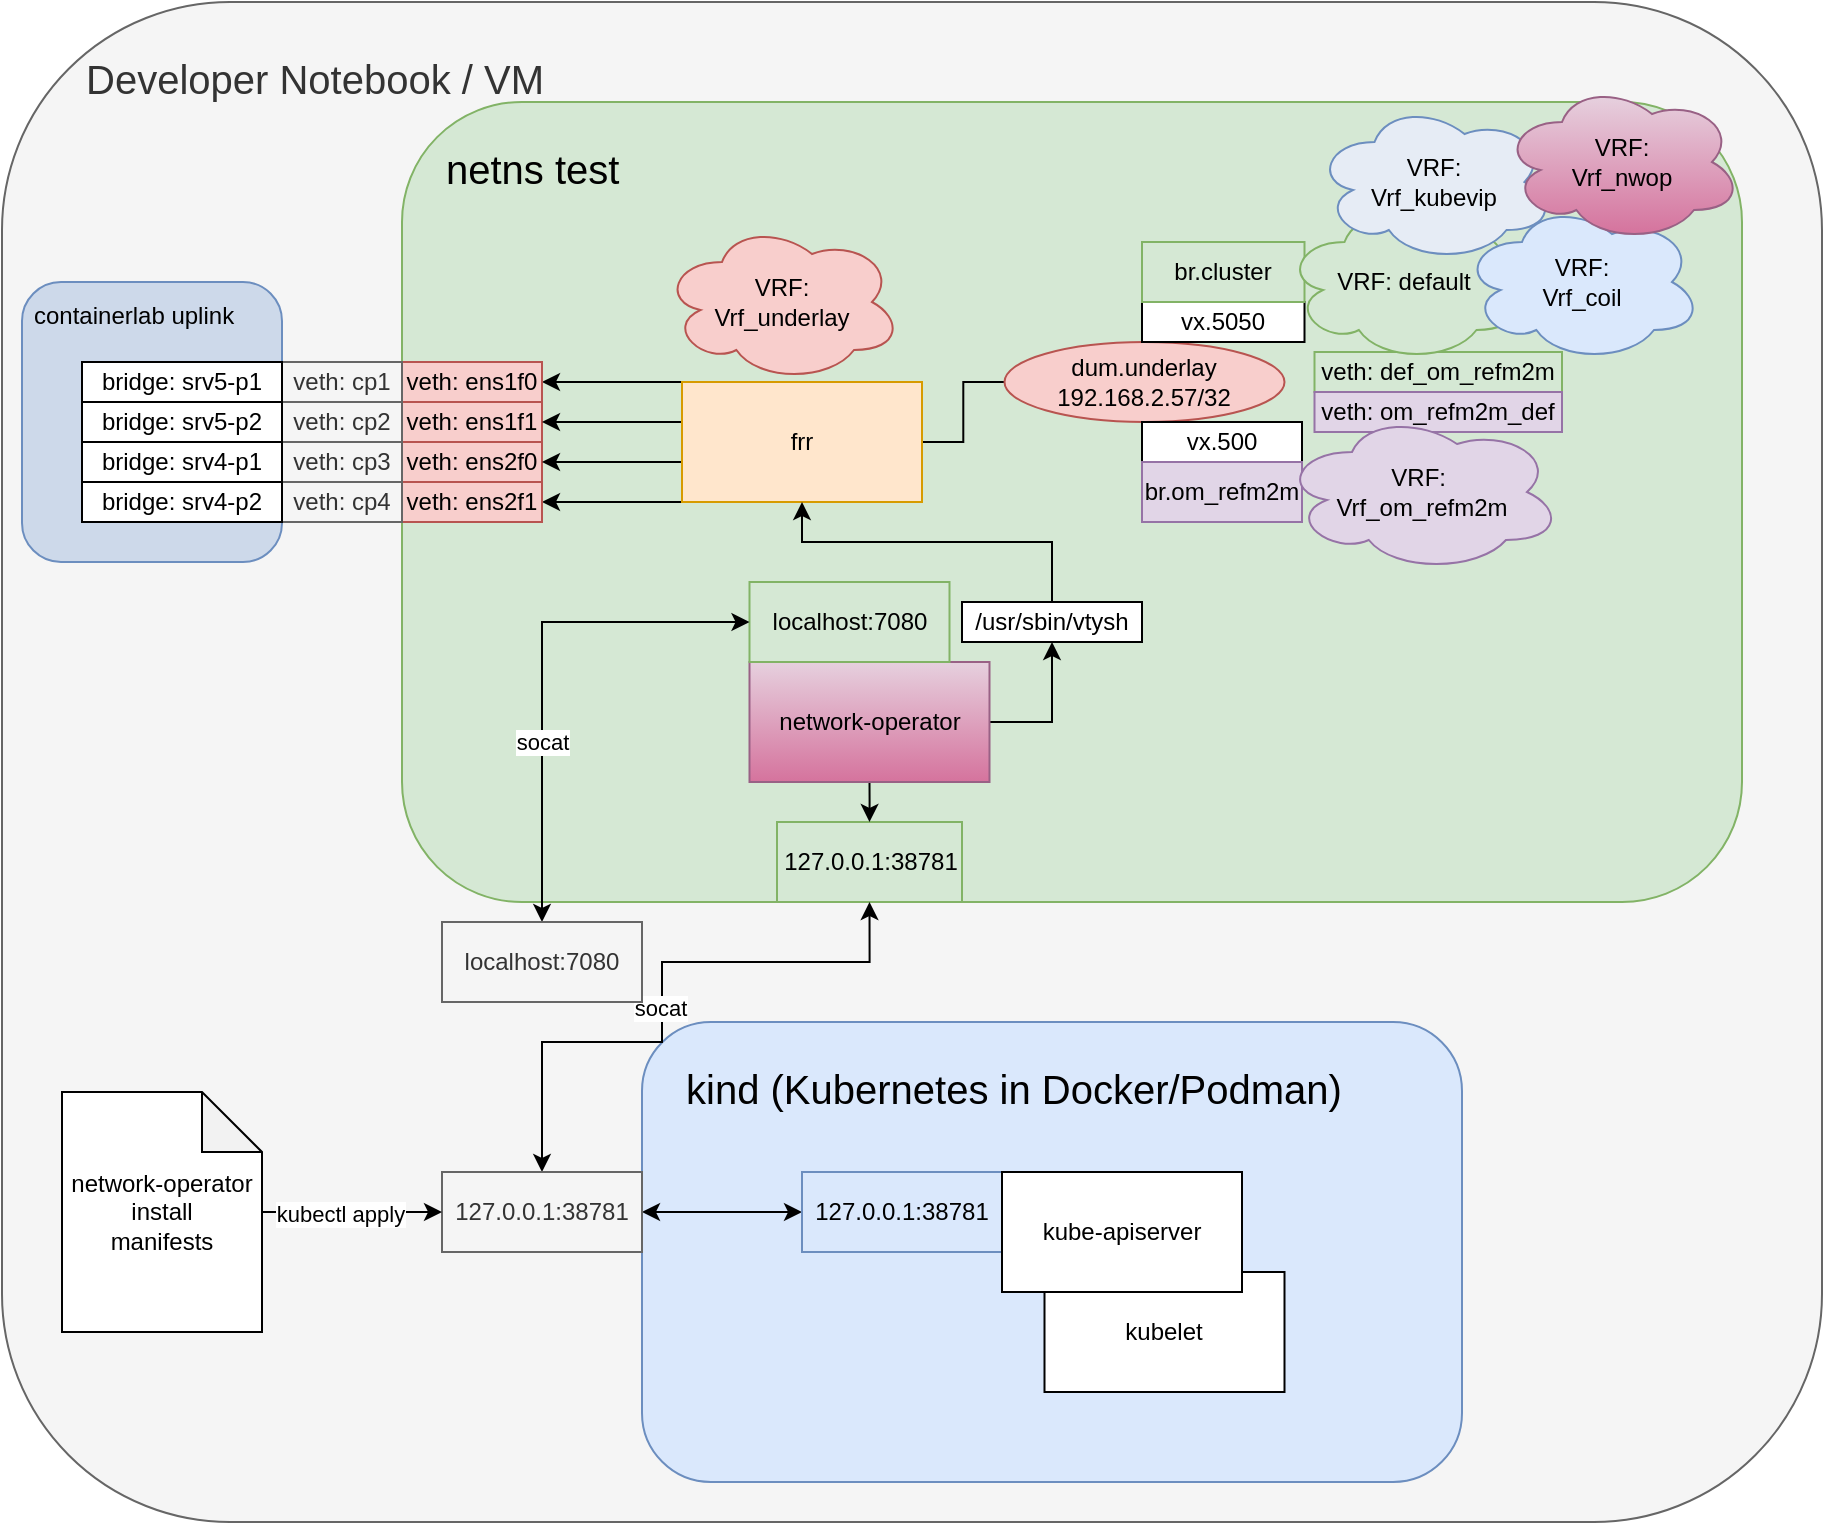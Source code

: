 <mxfile version="21.6.1" type="device">
  <diagram name="Page-1" id="iIiar0x5rh6olEEfK-hi">
    <mxGraphModel dx="1383" dy="878" grid="1" gridSize="10" guides="1" tooltips="1" connect="1" arrows="1" fold="1" page="1" pageScale="1" pageWidth="850" pageHeight="1100" math="0" shadow="0">
      <root>
        <mxCell id="0" />
        <mxCell id="1" parent="0" />
        <mxCell id="qMsLRq_LPOjLAS0bArvF-2" value="Developer Notebook / VM" style="rounded=1;whiteSpace=wrap;html=1;fillColor=#f5f5f5;strokeColor=#666666;verticalAlign=top;align=left;spacingTop=20;fontSize=20;spacingLeft=40;fontColor=#333333;" parent="1" vertex="1">
          <mxGeometry x="50" y="40" width="910" height="760" as="geometry" />
        </mxCell>
        <mxCell id="gz2Yi-kyLkoLTa3RXbDF-60" value="containerlab uplink" style="rounded=1;whiteSpace=wrap;html=1;fillColor=#cdd9ea;strokeColor=#6c8ebf;align=left;verticalAlign=top;spacingTop=3;spacingLeft=4;" vertex="1" parent="1">
          <mxGeometry x="60" y="180" width="130" height="140" as="geometry" />
        </mxCell>
        <mxCell id="qMsLRq_LPOjLAS0bArvF-3" value="netns test" style="rounded=1;whiteSpace=wrap;html=1;align=left;labelPosition=center;verticalLabelPosition=middle;verticalAlign=top;spacingTop=15;spacingLeft=20;fontSize=20;fillColor=#d5e8d4;strokeColor=#82b366;" parent="1" vertex="1">
          <mxGeometry x="250" y="90" width="670" height="400" as="geometry" />
        </mxCell>
        <mxCell id="gz2Yi-kyLkoLTa3RXbDF-2" value="&lt;font style=&quot;font-size: 20px;&quot;&gt;kind (Kubernetes in Docker/Podman)&lt;/font&gt;" style="rounded=1;whiteSpace=wrap;html=1;align=left;labelPosition=center;verticalLabelPosition=middle;verticalAlign=top;spacingTop=15;spacingLeft=20;fillColor=#dae8fc;strokeColor=#6c8ebf;" vertex="1" parent="1">
          <mxGeometry x="370" y="550" width="410" height="230" as="geometry" />
        </mxCell>
        <mxCell id="gz2Yi-kyLkoLTa3RXbDF-3" value="127.0.0.1:38781" style="rounded=0;whiteSpace=wrap;html=1;fillColor=#d5e8d4;strokeColor=#82b366;" vertex="1" parent="1">
          <mxGeometry x="437.5" y="450" width="92.5" height="40" as="geometry" />
        </mxCell>
        <mxCell id="gz2Yi-kyLkoLTa3RXbDF-5" style="edgeStyle=orthogonalEdgeStyle;rounded=0;orthogonalLoop=1;jettySize=auto;html=1;exitX=0.5;exitY=0;exitDx=0;exitDy=0;entryX=0.5;entryY=1;entryDx=0;entryDy=0;startArrow=classic;startFill=1;" edge="1" parent="1" source="gz2Yi-kyLkoLTa3RXbDF-4" target="gz2Yi-kyLkoLTa3RXbDF-3">
          <mxGeometry relative="1" as="geometry">
            <Array as="points">
              <mxPoint x="320" y="560" />
              <mxPoint x="380" y="560" />
              <mxPoint x="380" y="520" />
              <mxPoint x="484" y="520" />
            </Array>
          </mxGeometry>
        </mxCell>
        <mxCell id="gz2Yi-kyLkoLTa3RXbDF-28" value="socat" style="edgeLabel;html=1;align=center;verticalAlign=middle;resizable=0;points=[];" vertex="1" connectable="0" parent="gz2Yi-kyLkoLTa3RXbDF-5">
          <mxGeometry x="-0.05" y="1" relative="1" as="geometry">
            <mxPoint as="offset" />
          </mxGeometry>
        </mxCell>
        <mxCell id="gz2Yi-kyLkoLTa3RXbDF-44" style="edgeStyle=orthogonalEdgeStyle;rounded=0;orthogonalLoop=1;jettySize=auto;html=1;exitX=1;exitY=0.5;exitDx=0;exitDy=0;entryX=0;entryY=0.5;entryDx=0;entryDy=0;startArrow=classic;startFill=1;" edge="1" parent="1" source="gz2Yi-kyLkoLTa3RXbDF-4" target="gz2Yi-kyLkoLTa3RXbDF-43">
          <mxGeometry relative="1" as="geometry" />
        </mxCell>
        <mxCell id="gz2Yi-kyLkoLTa3RXbDF-4" value="127.0.0.1:38781" style="rounded=0;whiteSpace=wrap;html=1;fillColor=#f5f5f5;fontColor=#333333;strokeColor=#666666;" vertex="1" parent="1">
          <mxGeometry x="270" y="625" width="100" height="40" as="geometry" />
        </mxCell>
        <mxCell id="gz2Yi-kyLkoLTa3RXbDF-11" style="edgeStyle=orthogonalEdgeStyle;rounded=0;orthogonalLoop=1;jettySize=auto;html=1;exitX=0.5;exitY=1;exitDx=0;exitDy=0;entryX=0.5;entryY=0;entryDx=0;entryDy=0;" edge="1" parent="1" source="gz2Yi-kyLkoLTa3RXbDF-6" target="gz2Yi-kyLkoLTa3RXbDF-3">
          <mxGeometry relative="1" as="geometry">
            <mxPoint x="358.75" y="450" as="targetPoint" />
            <Array as="points">
              <mxPoint x="484" y="440" />
              <mxPoint x="484" y="440" />
            </Array>
          </mxGeometry>
        </mxCell>
        <mxCell id="gz2Yi-kyLkoLTa3RXbDF-13" style="edgeStyle=orthogonalEdgeStyle;rounded=0;orthogonalLoop=1;jettySize=auto;html=1;exitX=1;exitY=0.5;exitDx=0;exitDy=0;entryX=0.5;entryY=1;entryDx=0;entryDy=0;" edge="1" parent="1" source="gz2Yi-kyLkoLTa3RXbDF-6" target="gz2Yi-kyLkoLTa3RXbDF-12">
          <mxGeometry relative="1" as="geometry">
            <Array as="points">
              <mxPoint x="575" y="400" />
            </Array>
          </mxGeometry>
        </mxCell>
        <mxCell id="gz2Yi-kyLkoLTa3RXbDF-6" value="network-operator" style="rounded=0;whiteSpace=wrap;html=1;fillColor=#e6d0de;gradientColor=#d5739d;strokeColor=#996185;" vertex="1" parent="1">
          <mxGeometry x="423.75" y="370" width="120" height="60" as="geometry" />
        </mxCell>
        <mxCell id="gz2Yi-kyLkoLTa3RXbDF-8" value="veth: ens1f1" style="rounded=0;whiteSpace=wrap;html=1;fillColor=#f8cecc;strokeColor=#b85450;" vertex="1" parent="1">
          <mxGeometry x="250" y="240" width="70" height="20" as="geometry" />
        </mxCell>
        <mxCell id="gz2Yi-kyLkoLTa3RXbDF-9" value="veth: ens2f0" style="rounded=0;whiteSpace=wrap;html=1;fillColor=#f8cecc;strokeColor=#b85450;" vertex="1" parent="1">
          <mxGeometry x="250" y="260" width="70" height="20" as="geometry" />
        </mxCell>
        <mxCell id="gz2Yi-kyLkoLTa3RXbDF-20" style="edgeStyle=orthogonalEdgeStyle;rounded=0;orthogonalLoop=1;jettySize=auto;html=1;exitX=0;exitY=0;exitDx=0;exitDy=0;entryX=1;entryY=0.5;entryDx=0;entryDy=0;" edge="1" parent="1" source="gz2Yi-kyLkoLTa3RXbDF-10" target="gz2Yi-kyLkoLTa3RXbDF-16">
          <mxGeometry relative="1" as="geometry">
            <Array as="points">
              <mxPoint x="390" y="230" />
              <mxPoint x="390" y="230" />
            </Array>
          </mxGeometry>
        </mxCell>
        <mxCell id="gz2Yi-kyLkoLTa3RXbDF-21" style="edgeStyle=orthogonalEdgeStyle;rounded=0;orthogonalLoop=1;jettySize=auto;html=1;exitX=0;exitY=0.25;exitDx=0;exitDy=0;entryX=1;entryY=0.5;entryDx=0;entryDy=0;" edge="1" parent="1" source="gz2Yi-kyLkoLTa3RXbDF-10" target="gz2Yi-kyLkoLTa3RXbDF-8">
          <mxGeometry relative="1" as="geometry">
            <Array as="points">
              <mxPoint x="490" y="230" />
              <mxPoint x="390" y="230" />
              <mxPoint x="390" y="250" />
            </Array>
          </mxGeometry>
        </mxCell>
        <mxCell id="gz2Yi-kyLkoLTa3RXbDF-22" style="edgeStyle=orthogonalEdgeStyle;rounded=0;orthogonalLoop=1;jettySize=auto;html=1;exitX=0;exitY=0.5;exitDx=0;exitDy=0;entryX=1;entryY=0.5;entryDx=0;entryDy=0;" edge="1" parent="1" source="gz2Yi-kyLkoLTa3RXbDF-10" target="gz2Yi-kyLkoLTa3RXbDF-9">
          <mxGeometry relative="1" as="geometry">
            <Array as="points">
              <mxPoint x="490" y="250" />
              <mxPoint x="400" y="250" />
              <mxPoint x="400" y="270" />
            </Array>
          </mxGeometry>
        </mxCell>
        <mxCell id="gz2Yi-kyLkoLTa3RXbDF-23" style="edgeStyle=orthogonalEdgeStyle;rounded=0;orthogonalLoop=1;jettySize=auto;html=1;exitX=0;exitY=1;exitDx=0;exitDy=0;entryX=1;entryY=0.5;entryDx=0;entryDy=0;" edge="1" parent="1" source="gz2Yi-kyLkoLTa3RXbDF-10" target="gz2Yi-kyLkoLTa3RXbDF-15">
          <mxGeometry relative="1" as="geometry">
            <Array as="points">
              <mxPoint x="410" y="270" />
              <mxPoint x="410" y="290" />
            </Array>
          </mxGeometry>
        </mxCell>
        <mxCell id="gz2Yi-kyLkoLTa3RXbDF-56" style="edgeStyle=orthogonalEdgeStyle;rounded=0;orthogonalLoop=1;jettySize=auto;html=1;exitX=1;exitY=0.5;exitDx=0;exitDy=0;entryX=0;entryY=0.5;entryDx=0;entryDy=0;endArrow=none;endFill=0;" edge="1" parent="1" source="gz2Yi-kyLkoLTa3RXbDF-10" target="gz2Yi-kyLkoLTa3RXbDF-39">
          <mxGeometry relative="1" as="geometry" />
        </mxCell>
        <mxCell id="gz2Yi-kyLkoLTa3RXbDF-10" value="frr" style="rounded=0;whiteSpace=wrap;html=1;fillColor=#ffe6cc;strokeColor=#d79b00;" vertex="1" parent="1">
          <mxGeometry x="390" y="230" width="120" height="60" as="geometry" />
        </mxCell>
        <mxCell id="gz2Yi-kyLkoLTa3RXbDF-14" style="edgeStyle=orthogonalEdgeStyle;rounded=0;orthogonalLoop=1;jettySize=auto;html=1;exitX=0.5;exitY=0;exitDx=0;exitDy=0;entryX=0.5;entryY=1;entryDx=0;entryDy=0;" edge="1" parent="1" source="gz2Yi-kyLkoLTa3RXbDF-12" target="gz2Yi-kyLkoLTa3RXbDF-10">
          <mxGeometry relative="1" as="geometry">
            <Array as="points">
              <mxPoint x="575" y="310" />
              <mxPoint x="450" y="310" />
            </Array>
          </mxGeometry>
        </mxCell>
        <mxCell id="gz2Yi-kyLkoLTa3RXbDF-12" value="/usr/sbin/vtysh" style="rounded=0;whiteSpace=wrap;html=1;" vertex="1" parent="1">
          <mxGeometry x="530" y="340" width="90" height="20" as="geometry" />
        </mxCell>
        <mxCell id="gz2Yi-kyLkoLTa3RXbDF-15" value="veth: ens2f1" style="rounded=0;whiteSpace=wrap;html=1;fillColor=#f8cecc;strokeColor=#b85450;" vertex="1" parent="1">
          <mxGeometry x="250" y="280" width="70" height="20" as="geometry" />
        </mxCell>
        <mxCell id="gz2Yi-kyLkoLTa3RXbDF-16" value="veth: ens1f0" style="rounded=0;whiteSpace=wrap;html=1;fillColor=#f8cecc;strokeColor=#b85450;" vertex="1" parent="1">
          <mxGeometry x="250" y="220" width="70" height="20" as="geometry" />
        </mxCell>
        <mxCell id="gz2Yi-kyLkoLTa3RXbDF-25" value="localhost:7080" style="rounded=0;whiteSpace=wrap;html=1;fillColor=#d5e8d4;strokeColor=#82b366;" vertex="1" parent="1">
          <mxGeometry x="423.75" y="330" width="100" height="40" as="geometry" />
        </mxCell>
        <mxCell id="gz2Yi-kyLkoLTa3RXbDF-27" style="edgeStyle=orthogonalEdgeStyle;rounded=0;orthogonalLoop=1;jettySize=auto;html=1;entryX=0;entryY=0.5;entryDx=0;entryDy=0;startArrow=classic;startFill=1;" edge="1" parent="1" source="gz2Yi-kyLkoLTa3RXbDF-26" target="gz2Yi-kyLkoLTa3RXbDF-25">
          <mxGeometry relative="1" as="geometry">
            <Array as="points">
              <mxPoint x="320" y="350" />
            </Array>
          </mxGeometry>
        </mxCell>
        <mxCell id="gz2Yi-kyLkoLTa3RXbDF-29" value="socat" style="edgeLabel;html=1;align=center;verticalAlign=middle;resizable=0;points=[];" vertex="1" connectable="0" parent="gz2Yi-kyLkoLTa3RXbDF-27">
          <mxGeometry x="-0.292" relative="1" as="geometry">
            <mxPoint as="offset" />
          </mxGeometry>
        </mxCell>
        <mxCell id="gz2Yi-kyLkoLTa3RXbDF-26" value="localhost:7080" style="rounded=0;whiteSpace=wrap;html=1;fillColor=#f5f5f5;fontColor=#333333;strokeColor=#666666;" vertex="1" parent="1">
          <mxGeometry x="270" y="500" width="100" height="40" as="geometry" />
        </mxCell>
        <mxCell id="gz2Yi-kyLkoLTa3RXbDF-31" value="veth: cp1" style="rounded=0;whiteSpace=wrap;html=1;fillColor=#f5f5f5;fontColor=#333333;strokeColor=#666666;" vertex="1" parent="1">
          <mxGeometry x="190" y="220" width="60" height="20" as="geometry" />
        </mxCell>
        <mxCell id="gz2Yi-kyLkoLTa3RXbDF-32" value="veth: cp2" style="rounded=0;whiteSpace=wrap;html=1;fillColor=#f5f5f5;fontColor=#333333;strokeColor=#666666;" vertex="1" parent="1">
          <mxGeometry x="190" y="240" width="60" height="20" as="geometry" />
        </mxCell>
        <mxCell id="gz2Yi-kyLkoLTa3RXbDF-33" value="veth: cp3" style="rounded=0;whiteSpace=wrap;html=1;fillColor=#f5f5f5;fontColor=#333333;strokeColor=#666666;" vertex="1" parent="1">
          <mxGeometry x="190" y="260" width="60" height="20" as="geometry" />
        </mxCell>
        <mxCell id="gz2Yi-kyLkoLTa3RXbDF-34" value="veth: cp4" style="rounded=0;whiteSpace=wrap;html=1;fillColor=#f5f5f5;fontColor=#333333;strokeColor=#666666;" vertex="1" parent="1">
          <mxGeometry x="190" y="280" width="60" height="20" as="geometry" />
        </mxCell>
        <mxCell id="gz2Yi-kyLkoLTa3RXbDF-35" value="bridge:&amp;nbsp;srv5-p1" style="rounded=0;whiteSpace=wrap;html=1;" vertex="1" parent="1">
          <mxGeometry x="90" y="220" width="100" height="20" as="geometry" />
        </mxCell>
        <mxCell id="gz2Yi-kyLkoLTa3RXbDF-36" value="bridge:&amp;nbsp;srv5-p2" style="rounded=0;whiteSpace=wrap;html=1;" vertex="1" parent="1">
          <mxGeometry x="90" y="240" width="100" height="20" as="geometry" />
        </mxCell>
        <mxCell id="gz2Yi-kyLkoLTa3RXbDF-37" value="bridge:&amp;nbsp;srv4-p1" style="rounded=0;whiteSpace=wrap;html=1;" vertex="1" parent="1">
          <mxGeometry x="90" y="260" width="100" height="20" as="geometry" />
        </mxCell>
        <mxCell id="gz2Yi-kyLkoLTa3RXbDF-38" value="bridge:&amp;nbsp;srv4-p2" style="rounded=0;whiteSpace=wrap;html=1;" vertex="1" parent="1">
          <mxGeometry x="90" y="280" width="100" height="20" as="geometry" />
        </mxCell>
        <mxCell id="gz2Yi-kyLkoLTa3RXbDF-39" value="dum.underlay&lt;br&gt;192.168.2.57/32" style="ellipse;whiteSpace=wrap;html=1;fillColor=#f8cecc;strokeColor=#b85450;" vertex="1" parent="1">
          <mxGeometry x="551.25" y="210" width="140" height="40" as="geometry" />
        </mxCell>
        <mxCell id="gz2Yi-kyLkoLTa3RXbDF-42" value="vx.5050" style="square;whiteSpace=wrap;html=1;" vertex="1" parent="1">
          <mxGeometry x="620" y="190" width="81.25" height="20" as="geometry" />
        </mxCell>
        <mxCell id="gz2Yi-kyLkoLTa3RXbDF-43" value="127.0.0.1:38781" style="rounded=0;whiteSpace=wrap;html=1;fillColor=#dae8fc;strokeColor=#6c8ebf;" vertex="1" parent="1">
          <mxGeometry x="450" y="625" width="100" height="40" as="geometry" />
        </mxCell>
        <mxCell id="gz2Yi-kyLkoLTa3RXbDF-46" value="br.cluster" style="rounded=0;whiteSpace=wrap;html=1;fillColor=#d5e8d4;strokeColor=#82b366;" vertex="1" parent="1">
          <mxGeometry x="620" y="160" width="81.25" height="30" as="geometry" />
        </mxCell>
        <mxCell id="gz2Yi-kyLkoLTa3RXbDF-41" value="vx.500" style="square;whiteSpace=wrap;html=1;" vertex="1" parent="1">
          <mxGeometry x="620" y="250" width="80" height="20" as="geometry" />
        </mxCell>
        <mxCell id="gz2Yi-kyLkoLTa3RXbDF-52" style="edgeStyle=orthogonalEdgeStyle;rounded=0;orthogonalLoop=1;jettySize=auto;html=1;entryX=0;entryY=0.5;entryDx=0;entryDy=0;" edge="1" parent="1" source="gz2Yi-kyLkoLTa3RXbDF-51" target="gz2Yi-kyLkoLTa3RXbDF-4">
          <mxGeometry relative="1" as="geometry" />
        </mxCell>
        <mxCell id="gz2Yi-kyLkoLTa3RXbDF-53" value="kubectl apply" style="edgeLabel;html=1;align=center;verticalAlign=middle;resizable=0;points=[];" vertex="1" connectable="0" parent="gz2Yi-kyLkoLTa3RXbDF-52">
          <mxGeometry x="-0.133" y="-1" relative="1" as="geometry">
            <mxPoint as="offset" />
          </mxGeometry>
        </mxCell>
        <mxCell id="gz2Yi-kyLkoLTa3RXbDF-51" value="network-operator&lt;br&gt;install &lt;br&gt;manifests" style="shape=note;whiteSpace=wrap;html=1;backgroundOutline=1;darkOpacity=0.05;" vertex="1" parent="1">
          <mxGeometry x="80" y="585" width="100" height="120" as="geometry" />
        </mxCell>
        <mxCell id="gz2Yi-kyLkoLTa3RXbDF-54" value="veth: def_om_refm2m" style="rounded=0;whiteSpace=wrap;html=1;fillColor=#d5e8d4;strokeColor=#82b366;" vertex="1" parent="1">
          <mxGeometry x="706.25" y="215" width="123.75" height="20" as="geometry" />
        </mxCell>
        <mxCell id="gz2Yi-kyLkoLTa3RXbDF-55" value="veth: om_refm2m_def" style="rounded=0;whiteSpace=wrap;html=1;fillColor=#e1d5e7;strokeColor=#9673a6;" vertex="1" parent="1">
          <mxGeometry x="706.25" y="235" width="123.75" height="20" as="geometry" />
        </mxCell>
        <mxCell id="gz2Yi-kyLkoLTa3RXbDF-47" value="br.om_refm2m" style="rounded=0;whiteSpace=wrap;html=1;fillColor=#e1d5e7;strokeColor=#9673a6;" vertex="1" parent="1">
          <mxGeometry x="620" y="270" width="80" height="30" as="geometry" />
        </mxCell>
        <mxCell id="gz2Yi-kyLkoLTa3RXbDF-50" value="VRF:&amp;nbsp;&lt;br&gt;Vrf_om_refm2m" style="ellipse;shape=cloud;whiteSpace=wrap;html=1;fillColor=#e1d5e7;strokeColor=#9673a6;" vertex="1" parent="1">
          <mxGeometry x="690" y="245" width="140" height="80" as="geometry" />
        </mxCell>
        <mxCell id="gz2Yi-kyLkoLTa3RXbDF-49" value="VRF: default" style="ellipse;shape=cloud;whiteSpace=wrap;html=1;fillColor=#d5e8d4;strokeColor=#82b366;" vertex="1" parent="1">
          <mxGeometry x="691.25" y="140" width="120" height="80" as="geometry" />
        </mxCell>
        <mxCell id="gz2Yi-kyLkoLTa3RXbDF-57" value="VRF:&lt;br&gt;Vrf_underlay" style="ellipse;shape=cloud;whiteSpace=wrap;html=1;fillColor=#f8cecc;strokeColor=#b85450;" vertex="1" parent="1">
          <mxGeometry x="380" y="150" width="120" height="80" as="geometry" />
        </mxCell>
        <mxCell id="gz2Yi-kyLkoLTa3RXbDF-58" value="VRF:&lt;br&gt;Vrf_coil" style="ellipse;shape=cloud;whiteSpace=wrap;html=1;fillColor=#dae8fc;strokeColor=#6c8ebf;" vertex="1" parent="1">
          <mxGeometry x="780" y="140" width="120" height="80" as="geometry" />
        </mxCell>
        <mxCell id="gz2Yi-kyLkoLTa3RXbDF-59" value="VRF:&lt;br&gt;Vrf_kubevip" style="ellipse;shape=cloud;whiteSpace=wrap;html=1;fillColor=#e6ecf5;strokeColor=#6c8ebf;" vertex="1" parent="1">
          <mxGeometry x="706.25" y="90" width="120" height="80" as="geometry" />
        </mxCell>
        <mxCell id="gz2Yi-kyLkoLTa3RXbDF-61" value="VRF:&lt;br&gt;Vrf_nwop" style="ellipse;shape=cloud;whiteSpace=wrap;html=1;fillColor=#e6d0de;strokeColor=#996185;gradientColor=#d5739d;" vertex="1" parent="1">
          <mxGeometry x="800" y="80" width="120" height="80" as="geometry" />
        </mxCell>
        <mxCell id="gz2Yi-kyLkoLTa3RXbDF-62" value="kubelet" style="rounded=0;whiteSpace=wrap;html=1;" vertex="1" parent="1">
          <mxGeometry x="571.25" y="675" width="120" height="60" as="geometry" />
        </mxCell>
        <mxCell id="gz2Yi-kyLkoLTa3RXbDF-7" value="kube-apiserver" style="rounded=0;whiteSpace=wrap;html=1;" vertex="1" parent="1">
          <mxGeometry x="550" y="625" width="120" height="60" as="geometry" />
        </mxCell>
      </root>
    </mxGraphModel>
  </diagram>
</mxfile>
